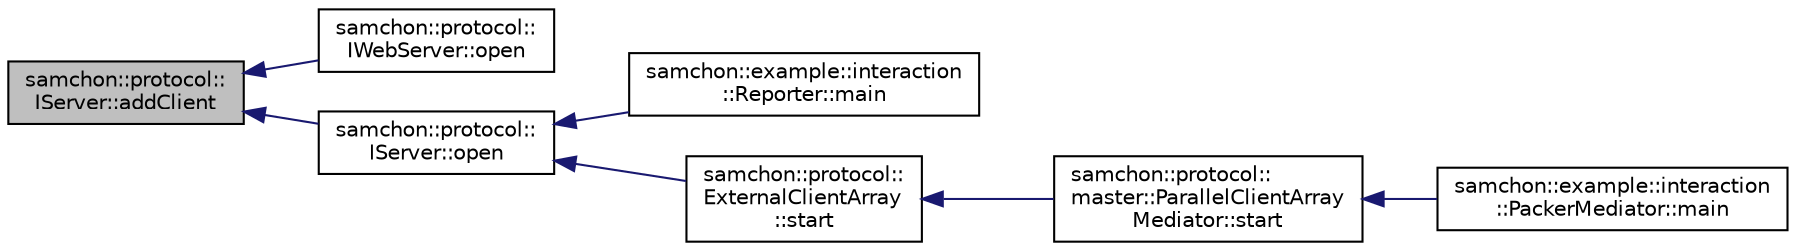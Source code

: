 digraph "samchon::protocol::IServer::addClient"
{
  edge [fontname="Helvetica",fontsize="10",labelfontname="Helvetica",labelfontsize="10"];
  node [fontname="Helvetica",fontsize="10",shape=record];
  rankdir="LR";
  Node1 [label="samchon::protocol::\lIServer::addClient",height=0.2,width=0.4,color="black", fillcolor="grey75", style="filled", fontcolor="black"];
  Node1 -> Node2 [dir="back",color="midnightblue",fontsize="10",style="solid",fontname="Helvetica"];
  Node2 [label="samchon::protocol::\lIWebServer::open",height=0.2,width=0.4,color="black", fillcolor="white", style="filled",URL="$d5/d23/classsamchon_1_1protocol_1_1IWebServer.html#aafea25649b99b957edce59d5017d7a8b",tooltip="Open the web-socket server. "];
  Node1 -> Node3 [dir="back",color="midnightblue",fontsize="10",style="solid",fontname="Helvetica"];
  Node3 [label="samchon::protocol::\lIServer::open",height=0.2,width=0.4,color="black", fillcolor="white", style="filled",URL="$d4/de8/classsamchon_1_1protocol_1_1IServer.html#ac902fd72d7fee9bcd618819393bf4ab0",tooltip="Open the server. "];
  Node3 -> Node4 [dir="back",color="midnightblue",fontsize="10",style="solid",fontname="Helvetica"];
  Node4 [label="samchon::example::interaction\l::Reporter::main",height=0.2,width=0.4,color="black", fillcolor="white", style="filled",URL="$d1/d4a/classsamchon_1_1example_1_1interaction_1_1Reporter.html#aa57ad5c0f544345421bac4101dc55394",tooltip="Main function. "];
  Node3 -> Node5 [dir="back",color="midnightblue",fontsize="10",style="solid",fontname="Helvetica"];
  Node5 [label="samchon::protocol::\lExternalClientArray\l::start",height=0.2,width=0.4,color="black", fillcolor="white", style="filled",URL="$d8/d47/classsamchon_1_1protocol_1_1ExternalClientArray.html#ac6d58d46bdafce2d2af5d72a4c369c4d",tooltip="Start interaction. "];
  Node5 -> Node6 [dir="back",color="midnightblue",fontsize="10",style="solid",fontname="Helvetica"];
  Node6 [label="samchon::protocol::\lmaster::ParallelClientArray\lMediator::start",height=0.2,width=0.4,color="black", fillcolor="white", style="filled",URL="$d4/d53/classsamchon_1_1protocol_1_1master_1_1ParallelClientArrayMediator.html#aaa12afa98a6559f105b0767989cec235",tooltip="Start interaction. "];
  Node6 -> Node7 [dir="back",color="midnightblue",fontsize="10",style="solid",fontname="Helvetica"];
  Node7 [label="samchon::example::interaction\l::PackerMediator::main",height=0.2,width=0.4,color="black", fillcolor="white", style="filled",URL="$d7/d0a/classsamchon_1_1example_1_1interaction_1_1PackerMediator.html#aca6d01ec9be6c0450b150e82bc7d2f8f",tooltip="Main functino. "];
}
